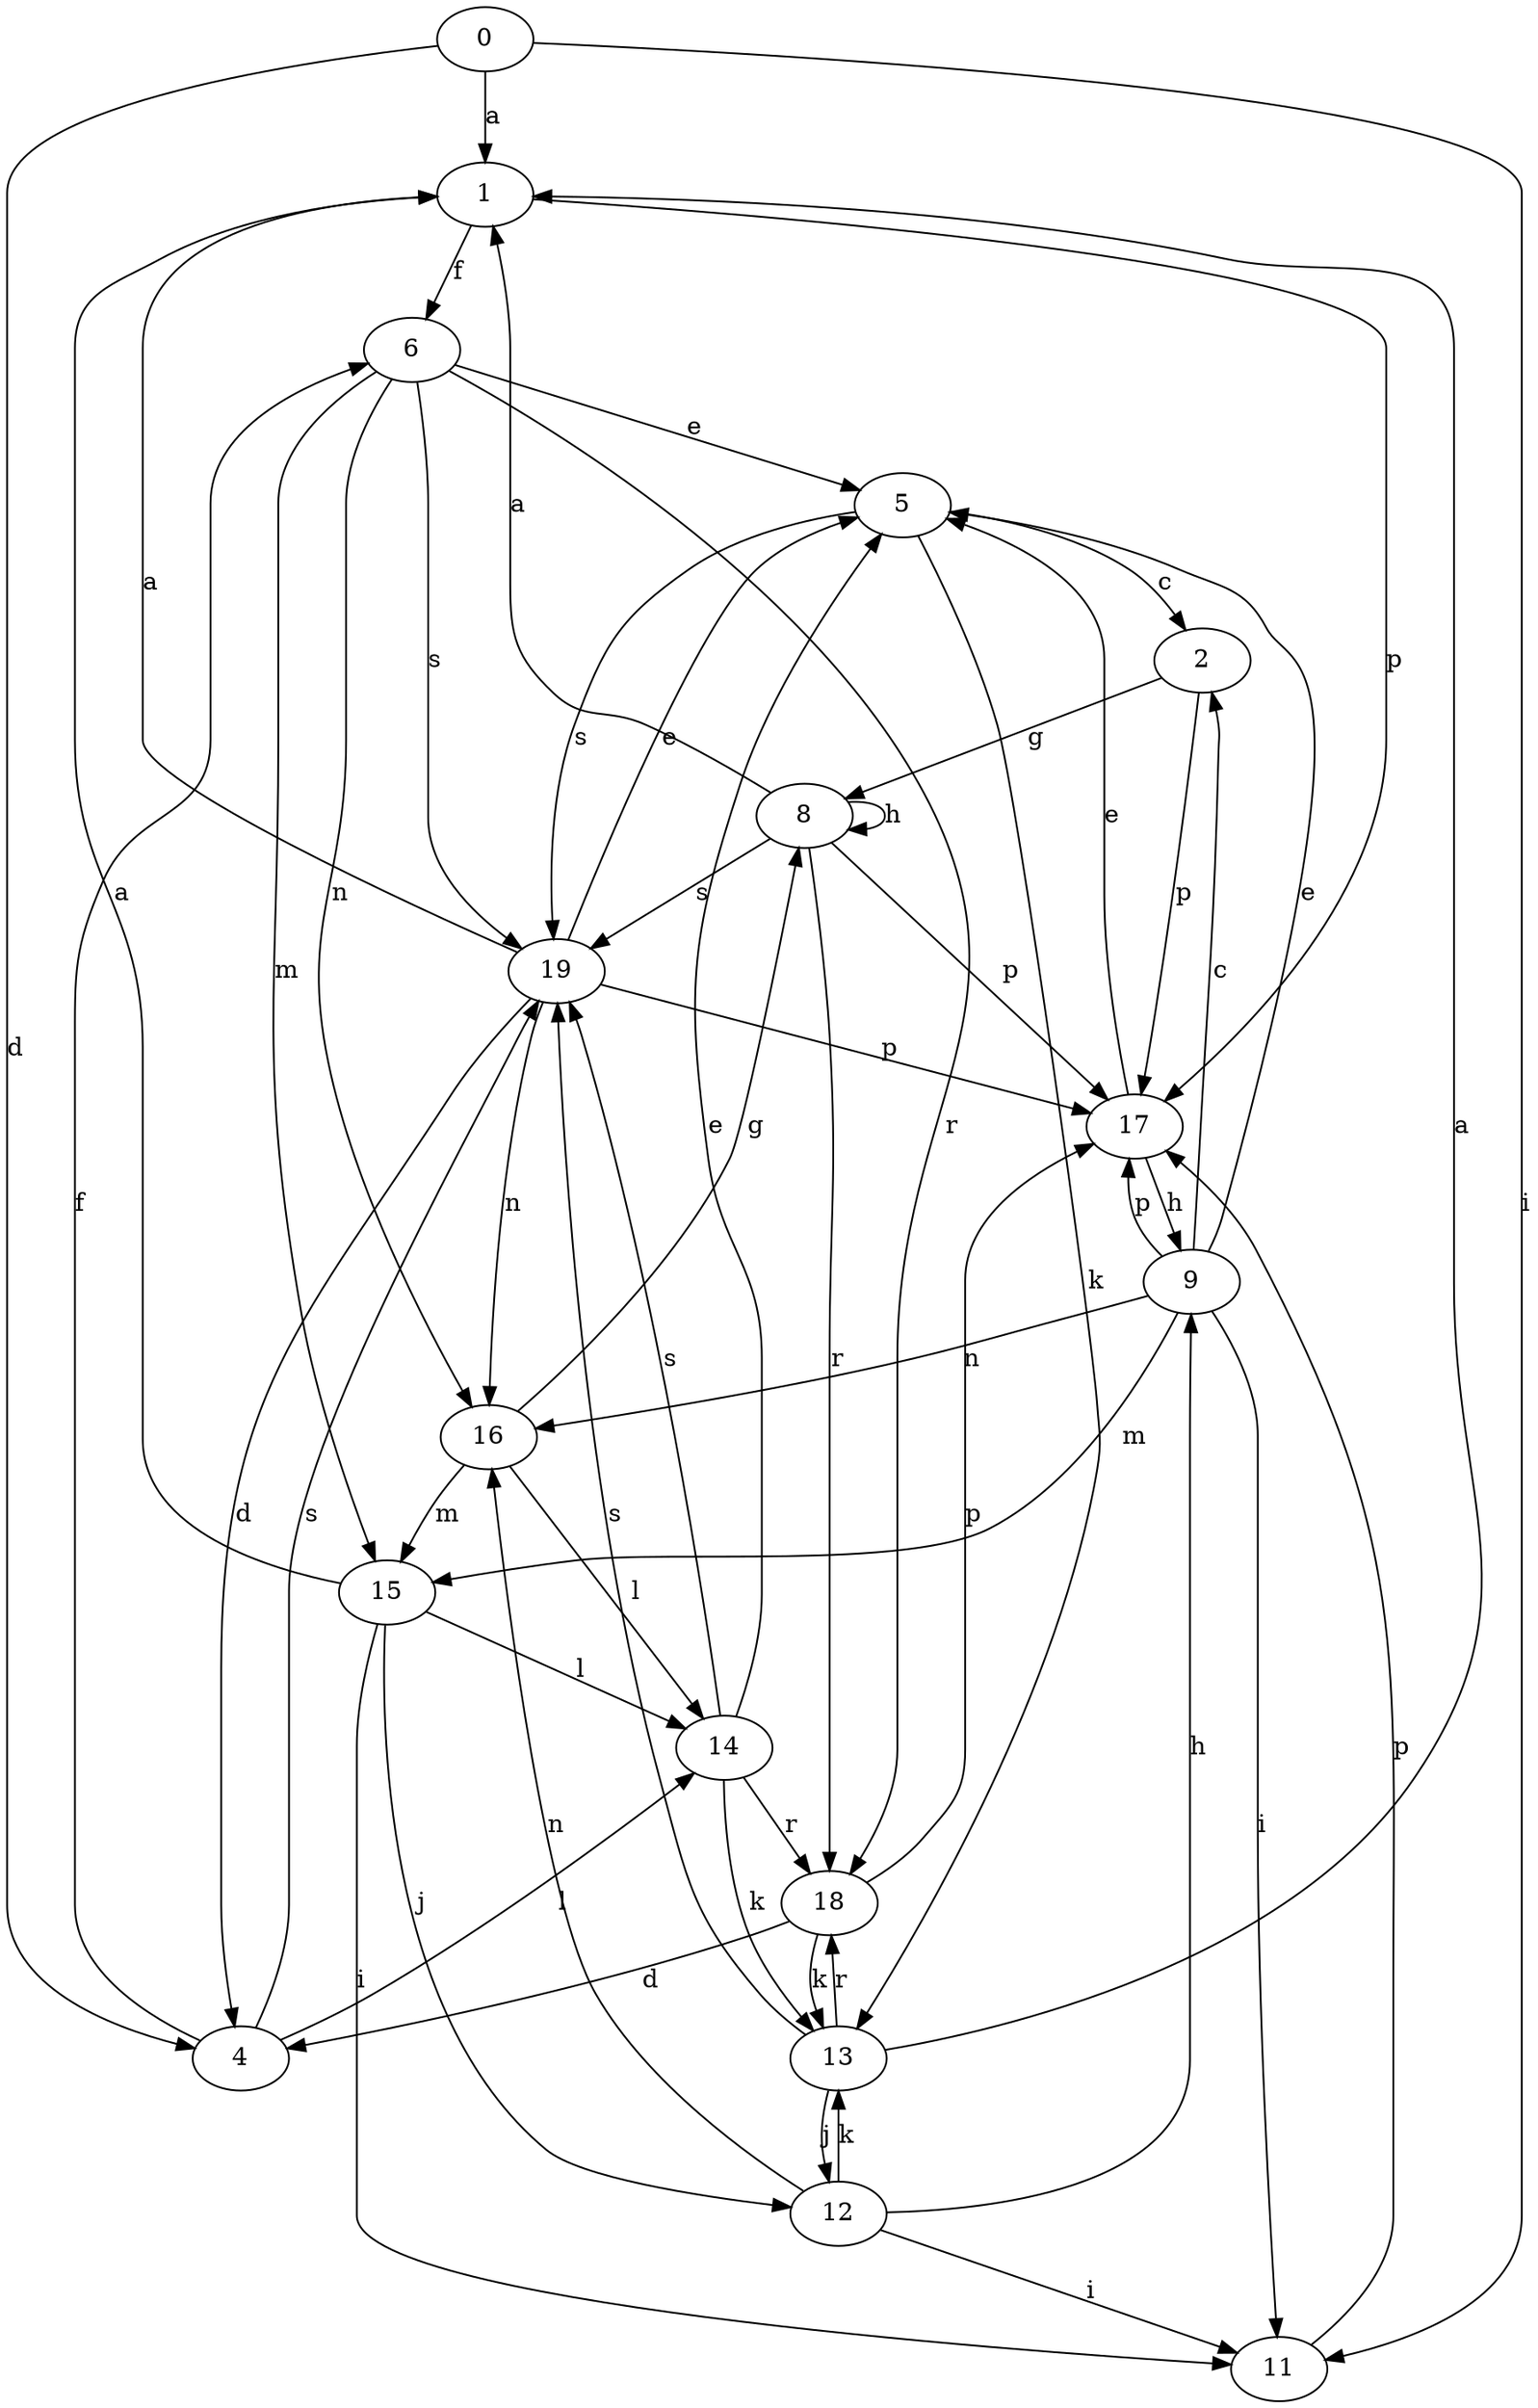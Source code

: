 digraph  {
0;
1;
2;
4;
5;
6;
8;
9;
11;
12;
13;
14;
15;
16;
17;
18;
19;
0 -> 1  [label=a];
0 -> 4  [label=d];
0 -> 11  [label=i];
1 -> 6  [label=f];
1 -> 17  [label=p];
2 -> 8  [label=g];
2 -> 17  [label=p];
4 -> 6  [label=f];
4 -> 14  [label=l];
4 -> 19  [label=s];
5 -> 2  [label=c];
5 -> 13  [label=k];
5 -> 19  [label=s];
6 -> 5  [label=e];
6 -> 15  [label=m];
6 -> 16  [label=n];
6 -> 18  [label=r];
6 -> 19  [label=s];
8 -> 1  [label=a];
8 -> 17  [label=p];
8 -> 18  [label=r];
8 -> 19  [label=s];
8 -> 8  [label=h];
9 -> 2  [label=c];
9 -> 5  [label=e];
9 -> 11  [label=i];
9 -> 15  [label=m];
9 -> 16  [label=n];
9 -> 17  [label=p];
11 -> 17  [label=p];
12 -> 9  [label=h];
12 -> 11  [label=i];
12 -> 13  [label=k];
12 -> 16  [label=n];
13 -> 1  [label=a];
13 -> 12  [label=j];
13 -> 18  [label=r];
13 -> 19  [label=s];
14 -> 5  [label=e];
14 -> 13  [label=k];
14 -> 18  [label=r];
14 -> 19  [label=s];
15 -> 1  [label=a];
15 -> 11  [label=i];
15 -> 12  [label=j];
15 -> 14  [label=l];
16 -> 8  [label=g];
16 -> 14  [label=l];
16 -> 15  [label=m];
17 -> 5  [label=e];
17 -> 9  [label=h];
18 -> 4  [label=d];
18 -> 13  [label=k];
18 -> 17  [label=p];
19 -> 1  [label=a];
19 -> 4  [label=d];
19 -> 5  [label=e];
19 -> 16  [label=n];
19 -> 17  [label=p];
}
